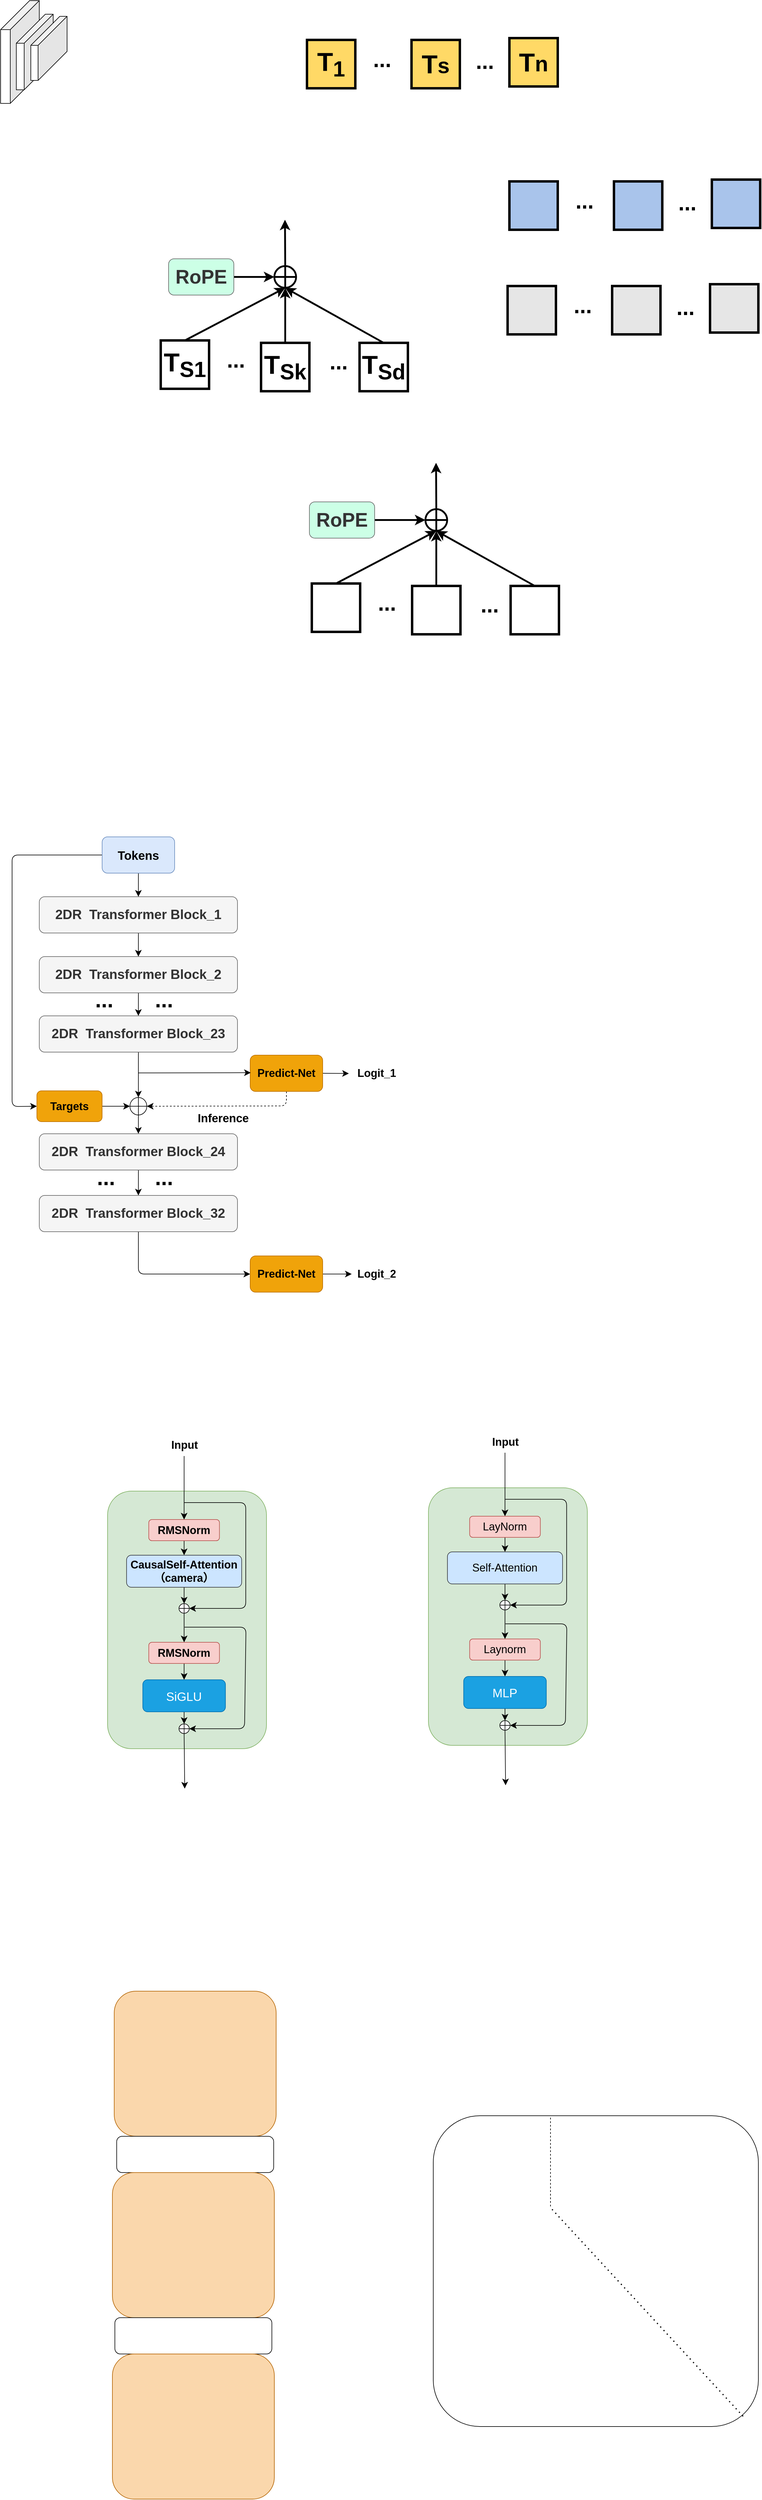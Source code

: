 <mxfile version="25.0.3">
  <diagram name="第 1 页" id="Ulf1pdnDMqi7SPAnJGAT">
    <mxGraphModel dx="2145" dy="3122" grid="0" gridSize="10" guides="1" tooltips="1" connect="1" arrows="1" fold="1" page="0" pageScale="1" pageWidth="827" pageHeight="1169" math="0" shadow="0">
      <root>
        <mxCell id="0" />
        <mxCell id="1" parent="0" />
        <mxCell id="sgSCA6xuzJVySZ0pajvX-1" value="" style="shape=cube;whiteSpace=wrap;html=1;boundedLbl=1;backgroundOutline=1;darkOpacity=0.05;darkOpacity2=0.1;size=48;rotation=0;flipH=1;" vertex="1" parent="1">
          <mxGeometry x="-528" y="-571" width="64" height="170" as="geometry" />
        </mxCell>
        <mxCell id="sgSCA6xuzJVySZ0pajvX-2" value="" style="shape=cube;whiteSpace=wrap;html=1;boundedLbl=1;backgroundOutline=1;darkOpacity=0.05;darkOpacity2=0.1;size=48;rotation=0;flipH=1;" vertex="1" parent="1">
          <mxGeometry x="-502" y="-548.5" width="61" height="125" as="geometry" />
        </mxCell>
        <mxCell id="sgSCA6xuzJVySZ0pajvX-3" value="" style="shape=cube;whiteSpace=wrap;html=1;boundedLbl=1;backgroundOutline=1;darkOpacity=0.05;darkOpacity2=0.1;size=48;rotation=0;flipH=1;" vertex="1" parent="1">
          <mxGeometry x="-478" y="-545" width="60" height="106" as="geometry" />
        </mxCell>
        <mxCell id="sgSCA6xuzJVySZ0pajvX-5" value="&lt;font style=&quot;font-size: 43px;&quot;&gt;&lt;b style=&quot;&quot;&gt;T&lt;sub&gt;1&lt;/sub&gt;&lt;/b&gt;&lt;/font&gt;" style="whiteSpace=wrap;html=1;aspect=fixed;fillColor=#FFD966;strokeColor=#000000;strokeWidth=4;" vertex="1" parent="1">
          <mxGeometry x="-21" y="-506" width="80" height="80" as="geometry" />
        </mxCell>
        <mxCell id="sgSCA6xuzJVySZ0pajvX-6" value="&lt;font style=&quot;&quot;&gt;&lt;b style=&quot;&quot;&gt;&lt;span style=&quot;font-size: 43px;&quot;&gt;T&lt;/span&gt;&lt;span style=&quot;font-size: 35.833px;&quot;&gt;s&lt;/span&gt;&lt;/b&gt;&lt;/font&gt;" style="whiteSpace=wrap;html=1;aspect=fixed;fillColor=#FFD966;strokeColor=#000000;strokeWidth=4;" vertex="1" parent="1">
          <mxGeometry x="152" y="-506" width="80" height="80" as="geometry" />
        </mxCell>
        <mxCell id="sgSCA6xuzJVySZ0pajvX-7" value="&lt;font style=&quot;&quot;&gt;&lt;b style=&quot;&quot;&gt;&lt;span style=&quot;font-size: 43px;&quot;&gt;T&lt;/span&gt;&lt;span style=&quot;font-size: 35.833px;&quot;&gt;n&lt;/span&gt;&lt;/b&gt;&lt;/font&gt;" style="whiteSpace=wrap;html=1;aspect=fixed;fillColor=#FFD966;strokeColor=#000000;strokeWidth=4;" vertex="1" parent="1">
          <mxGeometry x="314" y="-509" width="80" height="80" as="geometry" />
        </mxCell>
        <mxCell id="sgSCA6xuzJVySZ0pajvX-8" value="&lt;font style=&quot;font-size: 36px;&quot;&gt;&lt;b style=&quot;&quot;&gt;...&lt;/b&gt;&lt;/font&gt;" style="text;html=1;align=center;verticalAlign=middle;resizable=0;points=[];autosize=1;strokeColor=none;fillColor=none;fontSize=16;" vertex="1" parent="1">
          <mxGeometry x="79" y="-502" width="48" height="55" as="geometry" />
        </mxCell>
        <mxCell id="sgSCA6xuzJVySZ0pajvX-9" value="&lt;font style=&quot;font-size: 36px;&quot;&gt;&lt;b style=&quot;&quot;&gt;...&lt;/b&gt;&lt;/font&gt;" style="text;html=1;align=center;verticalAlign=middle;resizable=0;points=[];autosize=1;strokeColor=none;fillColor=none;fontSize=16;" vertex="1" parent="1">
          <mxGeometry x="249" y="-499" width="48" height="55" as="geometry" />
        </mxCell>
        <mxCell id="sgSCA6xuzJVySZ0pajvX-19" style="edgeStyle=none;curved=1;rounded=0;orthogonalLoop=1;jettySize=auto;html=1;exitX=0.5;exitY=0;exitDx=0;exitDy=0;entryX=0.5;entryY=1;entryDx=0;entryDy=0;fontSize=12;startSize=8;endSize=8;strokeWidth=3;" edge="1" parent="1" source="sgSCA6xuzJVySZ0pajvX-10" target="sgSCA6xuzJVySZ0pajvX-18">
          <mxGeometry relative="1" as="geometry" />
        </mxCell>
        <mxCell id="sgSCA6xuzJVySZ0pajvX-10" value="&lt;span style=&quot;font-size: 43px;&quot;&gt;&lt;b&gt;T&lt;sub&gt;S1&lt;/sub&gt;&lt;/b&gt;&lt;/span&gt;" style="whiteSpace=wrap;html=1;aspect=fixed;fillColor=none;strokeColor=#000000;strokeWidth=4;" vertex="1" parent="1">
          <mxGeometry x="-263" y="-9" width="80" height="80" as="geometry" />
        </mxCell>
        <mxCell id="sgSCA6xuzJVySZ0pajvX-13" value="&lt;font style=&quot;font-size: 36px;&quot;&gt;&lt;b style=&quot;&quot;&gt;...&lt;/b&gt;&lt;/font&gt;" style="text;html=1;align=center;verticalAlign=middle;resizable=0;points=[];autosize=1;strokeColor=none;fillColor=none;fontSize=16;" vertex="1" parent="1">
          <mxGeometry x="-163" y="-5" width="48" height="55" as="geometry" />
        </mxCell>
        <mxCell id="sgSCA6xuzJVySZ0pajvX-14" value="&lt;font style=&quot;font-size: 36px;&quot;&gt;&lt;b style=&quot;&quot;&gt;...&lt;/b&gt;&lt;/font&gt;" style="text;html=1;align=center;verticalAlign=middle;resizable=0;points=[];autosize=1;strokeColor=none;fillColor=none;fontSize=16;" vertex="1" parent="1">
          <mxGeometry x="7" y="-2" width="48" height="55" as="geometry" />
        </mxCell>
        <mxCell id="sgSCA6xuzJVySZ0pajvX-20" style="edgeStyle=none;curved=1;rounded=0;orthogonalLoop=1;jettySize=auto;html=1;exitX=0.5;exitY=0;exitDx=0;exitDy=0;entryX=0.5;entryY=1;entryDx=0;entryDy=0;fontSize=12;startSize=8;endSize=8;strokeWidth=3;" edge="1" parent="1" source="sgSCA6xuzJVySZ0pajvX-16" target="sgSCA6xuzJVySZ0pajvX-18">
          <mxGeometry relative="1" as="geometry" />
        </mxCell>
        <mxCell id="sgSCA6xuzJVySZ0pajvX-16" value="&lt;span style=&quot;font-size: 43px;&quot;&gt;&lt;b&gt;T&lt;sub&gt;Sk&lt;/sub&gt;&lt;/b&gt;&lt;/span&gt;" style="whiteSpace=wrap;html=1;aspect=fixed;fillColor=none;strokeColor=#000000;strokeWidth=4;" vertex="1" parent="1">
          <mxGeometry x="-97" y="-5" width="80" height="80" as="geometry" />
        </mxCell>
        <mxCell id="sgSCA6xuzJVySZ0pajvX-21" style="edgeStyle=none;curved=1;rounded=0;orthogonalLoop=1;jettySize=auto;html=1;exitX=0.5;exitY=0;exitDx=0;exitDy=0;entryX=0.5;entryY=1;entryDx=0;entryDy=0;fontSize=12;startSize=8;endSize=8;strokeWidth=3;" edge="1" parent="1" source="sgSCA6xuzJVySZ0pajvX-17" target="sgSCA6xuzJVySZ0pajvX-18">
          <mxGeometry relative="1" as="geometry" />
        </mxCell>
        <mxCell id="sgSCA6xuzJVySZ0pajvX-17" value="&lt;span style=&quot;font-size: 43px;&quot;&gt;&lt;b&gt;T&lt;sub&gt;Sd&lt;/sub&gt;&lt;/b&gt;&lt;/span&gt;" style="whiteSpace=wrap;html=1;aspect=fixed;fillColor=none;strokeColor=#000000;strokeWidth=4;" vertex="1" parent="1">
          <mxGeometry x="66" y="-5" width="80" height="80" as="geometry" />
        </mxCell>
        <mxCell id="sgSCA6xuzJVySZ0pajvX-22" style="edgeStyle=none;curved=1;rounded=0;orthogonalLoop=1;jettySize=auto;html=1;exitX=0.5;exitY=0;exitDx=0;exitDy=0;fontSize=12;startSize=8;endSize=8;strokeWidth=3;" edge="1" parent="1" source="sgSCA6xuzJVySZ0pajvX-18">
          <mxGeometry relative="1" as="geometry">
            <mxPoint x="-57.412" y="-208.669" as="targetPoint" />
          </mxGeometry>
        </mxCell>
        <mxCell id="sgSCA6xuzJVySZ0pajvX-18" value="" style="shape=orEllipse;perimeter=ellipsePerimeter;whiteSpace=wrap;html=1;backgroundOutline=1;strokeWidth=3;" vertex="1" parent="1">
          <mxGeometry x="-75" y="-132" width="36" height="36" as="geometry" />
        </mxCell>
        <mxCell id="sgSCA6xuzJVySZ0pajvX-23" value="" style="whiteSpace=wrap;html=1;aspect=fixed;fillColor=#A9C4EB;strokeColor=#000000;strokeWidth=4;" vertex="1" parent="1">
          <mxGeometry x="314" y="-272" width="80" height="80" as="geometry" />
        </mxCell>
        <mxCell id="sgSCA6xuzJVySZ0pajvX-24" value="" style="whiteSpace=wrap;html=1;aspect=fixed;fillColor=#A9C4EB;strokeColor=#000000;strokeWidth=4;" vertex="1" parent="1">
          <mxGeometry x="487" y="-272" width="80" height="80" as="geometry" />
        </mxCell>
        <mxCell id="sgSCA6xuzJVySZ0pajvX-25" value="" style="whiteSpace=wrap;html=1;aspect=fixed;fillColor=#A9C4EB;strokeColor=#000000;strokeWidth=4;" vertex="1" parent="1">
          <mxGeometry x="649" y="-275" width="80" height="80" as="geometry" />
        </mxCell>
        <mxCell id="sgSCA6xuzJVySZ0pajvX-26" value="&lt;font style=&quot;font-size: 36px;&quot;&gt;&lt;b style=&quot;&quot;&gt;...&lt;/b&gt;&lt;/font&gt;" style="text;html=1;align=center;verticalAlign=middle;resizable=0;points=[];autosize=1;strokeColor=none;fillColor=none;fontSize=16;" vertex="1" parent="1">
          <mxGeometry x="414" y="-268" width="48" height="55" as="geometry" />
        </mxCell>
        <mxCell id="sgSCA6xuzJVySZ0pajvX-27" value="&lt;font style=&quot;font-size: 36px;&quot;&gt;&lt;b style=&quot;&quot;&gt;...&lt;/b&gt;&lt;/font&gt;" style="text;html=1;align=center;verticalAlign=middle;resizable=0;points=[];autosize=1;strokeColor=none;fillColor=none;fontSize=16;" vertex="1" parent="1">
          <mxGeometry x="584" y="-265" width="48" height="55" as="geometry" />
        </mxCell>
        <mxCell id="sgSCA6xuzJVySZ0pajvX-28" value="" style="whiteSpace=wrap;html=1;aspect=fixed;fillColor=#E6E6E6;strokeColor=#000000;strokeWidth=4;" vertex="1" parent="1">
          <mxGeometry x="311" y="-99" width="80" height="80" as="geometry" />
        </mxCell>
        <mxCell id="sgSCA6xuzJVySZ0pajvX-29" value="" style="whiteSpace=wrap;html=1;aspect=fixed;fillColor=#E6E6E6;strokeColor=#000000;strokeWidth=4;" vertex="1" parent="1">
          <mxGeometry x="484" y="-99" width="80" height="80" as="geometry" />
        </mxCell>
        <mxCell id="sgSCA6xuzJVySZ0pajvX-30" value="" style="whiteSpace=wrap;html=1;aspect=fixed;fillColor=#E6E6E6;strokeColor=#000000;strokeWidth=4;" vertex="1" parent="1">
          <mxGeometry x="646" y="-102" width="80" height="80" as="geometry" />
        </mxCell>
        <mxCell id="sgSCA6xuzJVySZ0pajvX-31" value="&lt;font style=&quot;font-size: 36px;&quot;&gt;&lt;b style=&quot;&quot;&gt;...&lt;/b&gt;&lt;/font&gt;" style="text;html=1;align=center;verticalAlign=middle;resizable=0;points=[];autosize=1;strokeColor=none;fillColor=none;fontSize=16;" vertex="1" parent="1">
          <mxGeometry x="411" y="-95" width="48" height="55" as="geometry" />
        </mxCell>
        <mxCell id="sgSCA6xuzJVySZ0pajvX-32" value="&lt;font style=&quot;font-size: 36px;&quot;&gt;&lt;b style=&quot;&quot;&gt;...&lt;/b&gt;&lt;/font&gt;" style="text;html=1;align=center;verticalAlign=middle;resizable=0;points=[];autosize=1;strokeColor=none;fillColor=none;fontSize=16;" vertex="1" parent="1">
          <mxGeometry x="581" y="-92" width="48" height="55" as="geometry" />
        </mxCell>
        <mxCell id="sgSCA6xuzJVySZ0pajvX-33" style="edgeStyle=none;curved=1;rounded=0;orthogonalLoop=1;jettySize=auto;html=1;exitX=0.5;exitY=0;exitDx=0;exitDy=0;entryX=0.5;entryY=1;entryDx=0;entryDy=0;fontSize=12;startSize=8;endSize=8;strokeWidth=3;" edge="1" parent="1" source="sgSCA6xuzJVySZ0pajvX-34" target="sgSCA6xuzJVySZ0pajvX-42">
          <mxGeometry relative="1" as="geometry" />
        </mxCell>
        <mxCell id="sgSCA6xuzJVySZ0pajvX-34" value="" style="whiteSpace=wrap;html=1;aspect=fixed;fillColor=none;strokeColor=#000000;strokeWidth=4;" vertex="1" parent="1">
          <mxGeometry x="-13" y="393" width="80" height="80" as="geometry" />
        </mxCell>
        <mxCell id="sgSCA6xuzJVySZ0pajvX-35" value="&lt;font style=&quot;font-size: 36px;&quot;&gt;&lt;b style=&quot;&quot;&gt;...&lt;/b&gt;&lt;/font&gt;" style="text;html=1;align=center;verticalAlign=middle;resizable=0;points=[];autosize=1;strokeColor=none;fillColor=none;fontSize=16;" vertex="1" parent="1">
          <mxGeometry x="87" y="397" width="48" height="55" as="geometry" />
        </mxCell>
        <mxCell id="sgSCA6xuzJVySZ0pajvX-36" value="&lt;font style=&quot;font-size: 36px;&quot;&gt;&lt;b style=&quot;&quot;&gt;...&lt;/b&gt;&lt;/font&gt;" style="text;html=1;align=center;verticalAlign=middle;resizable=0;points=[];autosize=1;strokeColor=none;fillColor=none;fontSize=16;" vertex="1" parent="1">
          <mxGeometry x="257" y="400" width="48" height="55" as="geometry" />
        </mxCell>
        <mxCell id="sgSCA6xuzJVySZ0pajvX-37" style="edgeStyle=none;curved=1;rounded=0;orthogonalLoop=1;jettySize=auto;html=1;exitX=0.5;exitY=0;exitDx=0;exitDy=0;entryX=0.5;entryY=1;entryDx=0;entryDy=0;fontSize=12;startSize=8;endSize=8;strokeWidth=3;" edge="1" parent="1" source="sgSCA6xuzJVySZ0pajvX-38" target="sgSCA6xuzJVySZ0pajvX-42">
          <mxGeometry relative="1" as="geometry" />
        </mxCell>
        <mxCell id="sgSCA6xuzJVySZ0pajvX-38" value="" style="whiteSpace=wrap;html=1;aspect=fixed;fillColor=none;strokeColor=#000000;strokeWidth=4;" vertex="1" parent="1">
          <mxGeometry x="153" y="397" width="80" height="80" as="geometry" />
        </mxCell>
        <mxCell id="sgSCA6xuzJVySZ0pajvX-39" style="edgeStyle=none;curved=1;rounded=0;orthogonalLoop=1;jettySize=auto;html=1;exitX=0.5;exitY=0;exitDx=0;exitDy=0;entryX=0.5;entryY=1;entryDx=0;entryDy=0;fontSize=12;startSize=8;endSize=8;strokeWidth=3;" edge="1" parent="1" source="sgSCA6xuzJVySZ0pajvX-40" target="sgSCA6xuzJVySZ0pajvX-42">
          <mxGeometry relative="1" as="geometry" />
        </mxCell>
        <mxCell id="sgSCA6xuzJVySZ0pajvX-40" value="" style="whiteSpace=wrap;html=1;aspect=fixed;fillColor=none;strokeColor=#000000;strokeWidth=4;" vertex="1" parent="1">
          <mxGeometry x="316" y="397" width="80" height="80" as="geometry" />
        </mxCell>
        <mxCell id="sgSCA6xuzJVySZ0pajvX-41" style="edgeStyle=none;curved=1;rounded=0;orthogonalLoop=1;jettySize=auto;html=1;exitX=0.5;exitY=0;exitDx=0;exitDy=0;fontSize=12;startSize=8;endSize=8;strokeWidth=3;" edge="1" parent="1" source="sgSCA6xuzJVySZ0pajvX-42">
          <mxGeometry relative="1" as="geometry">
            <mxPoint x="192.588" y="193.331" as="targetPoint" />
          </mxGeometry>
        </mxCell>
        <mxCell id="sgSCA6xuzJVySZ0pajvX-42" value="" style="shape=orEllipse;perimeter=ellipsePerimeter;whiteSpace=wrap;html=1;backgroundOutline=1;strokeWidth=3;" vertex="1" parent="1">
          <mxGeometry x="175" y="270" width="36" height="36" as="geometry" />
        </mxCell>
        <mxCell id="sgSCA6xuzJVySZ0pajvX-45" style="edgeStyle=none;curved=1;rounded=0;orthogonalLoop=1;jettySize=auto;html=1;entryX=0;entryY=0.5;entryDx=0;entryDy=0;fontSize=12;startSize=8;endSize=8;strokeWidth=3;" edge="1" parent="1" source="sgSCA6xuzJVySZ0pajvX-44" target="sgSCA6xuzJVySZ0pajvX-18">
          <mxGeometry relative="1" as="geometry" />
        </mxCell>
        <mxCell id="sgSCA6xuzJVySZ0pajvX-44" value="&lt;b&gt;&lt;font style=&quot;font-size: 32px;&quot;&gt;RoPE&lt;/font&gt;&lt;/b&gt;" style="rounded=1;whiteSpace=wrap;html=1;fillColor=#CCFFE6;fontColor=#333333;strokeColor=#666666;" vertex="1" parent="1">
          <mxGeometry x="-250" y="-144" width="108" height="60" as="geometry" />
        </mxCell>
        <mxCell id="sgSCA6xuzJVySZ0pajvX-47" style="edgeStyle=none;curved=1;rounded=0;orthogonalLoop=1;jettySize=auto;html=1;entryX=0;entryY=0.5;entryDx=0;entryDy=0;fontSize=12;startSize=8;endSize=8;strokeWidth=3;" edge="1" parent="1" source="sgSCA6xuzJVySZ0pajvX-46" target="sgSCA6xuzJVySZ0pajvX-42">
          <mxGeometry relative="1" as="geometry" />
        </mxCell>
        <mxCell id="sgSCA6xuzJVySZ0pajvX-46" value="&lt;b&gt;&lt;font style=&quot;font-size: 32px;&quot;&gt;RoPE&lt;/font&gt;&lt;/b&gt;" style="rounded=1;whiteSpace=wrap;html=1;fillColor=#CCFFE6;fontColor=#333333;strokeColor=#666666;" vertex="1" parent="1">
          <mxGeometry x="-17" y="258" width="108" height="60" as="geometry" />
        </mxCell>
        <mxCell id="sgSCA6xuzJVySZ0pajvX-50" style="edgeStyle=none;curved=1;rounded=0;orthogonalLoop=1;jettySize=auto;html=1;exitX=0.5;exitY=1;exitDx=0;exitDy=0;entryX=0.5;entryY=0;entryDx=0;entryDy=0;fontSize=12;startSize=8;endSize=8;" edge="1" parent="1" source="sgSCA6xuzJVySZ0pajvX-48" target="sgSCA6xuzJVySZ0pajvX-49">
          <mxGeometry relative="1" as="geometry" />
        </mxCell>
        <mxCell id="sgSCA6xuzJVySZ0pajvX-48" value="&lt;font style=&quot;font-size: 22px;&quot;&gt;&lt;b&gt;2DR&amp;nbsp; Transformer Block_1&lt;/b&gt;&lt;/font&gt;" style="rounded=1;whiteSpace=wrap;html=1;fillColor=#f5f5f5;fontColor=#333333;strokeColor=#666666;" vertex="1" parent="1">
          <mxGeometry x="-464" y="911" width="328" height="60" as="geometry" />
        </mxCell>
        <mxCell id="sgSCA6xuzJVySZ0pajvX-60" style="edgeStyle=none;curved=1;rounded=0;orthogonalLoop=1;jettySize=auto;html=1;exitX=0.5;exitY=1;exitDx=0;exitDy=0;fontSize=12;startSize=8;endSize=8;entryX=0.5;entryY=0;entryDx=0;entryDy=0;" edge="1" parent="1" source="sgSCA6xuzJVySZ0pajvX-49" target="sgSCA6xuzJVySZ0pajvX-59">
          <mxGeometry relative="1" as="geometry">
            <mxPoint x="-299.765" y="1136.429" as="targetPoint" />
          </mxGeometry>
        </mxCell>
        <mxCell id="sgSCA6xuzJVySZ0pajvX-49" value="&lt;font style=&quot;font-size: 22px;&quot;&gt;&lt;b&gt;2DR&amp;nbsp; Transformer Block_2&lt;/b&gt;&lt;/font&gt;" style="rounded=1;whiteSpace=wrap;html=1;fillColor=#f5f5f5;fontColor=#333333;strokeColor=#666666;" vertex="1" parent="1">
          <mxGeometry x="-464" y="1010" width="328" height="60" as="geometry" />
        </mxCell>
        <mxCell id="sgSCA6xuzJVySZ0pajvX-58" style="edgeStyle=none;curved=1;rounded=0;orthogonalLoop=1;jettySize=auto;html=1;exitX=0.5;exitY=1;exitDx=0;exitDy=0;entryX=0.5;entryY=0;entryDx=0;entryDy=0;fontSize=12;startSize=8;endSize=8;" edge="1" parent="1" source="sgSCA6xuzJVySZ0pajvX-57" target="sgSCA6xuzJVySZ0pajvX-48">
          <mxGeometry relative="1" as="geometry" />
        </mxCell>
        <mxCell id="sgSCA6xuzJVySZ0pajvX-123" style="edgeStyle=none;curved=0;rounded=1;orthogonalLoop=1;jettySize=auto;html=1;exitX=0;exitY=0.5;exitDx=0;exitDy=0;entryX=0;entryY=0.5;entryDx=0;entryDy=0;fontSize=12;startSize=8;endSize=8;" edge="1" parent="1" source="sgSCA6xuzJVySZ0pajvX-57" target="sgSCA6xuzJVySZ0pajvX-80">
          <mxGeometry relative="1" as="geometry">
            <Array as="points">
              <mxPoint x="-509" y="842" />
              <mxPoint x="-509" y="1258" />
            </Array>
          </mxGeometry>
        </mxCell>
        <mxCell id="sgSCA6xuzJVySZ0pajvX-57" value="&lt;b&gt;&lt;font style=&quot;font-size: 20px;&quot;&gt;Tokens&lt;/font&gt;&lt;/b&gt;" style="rounded=1;whiteSpace=wrap;html=1;fillColor=#dae8fc;strokeColor=#6c8ebf;" vertex="1" parent="1">
          <mxGeometry x="-360" y="812" width="120" height="60" as="geometry" />
        </mxCell>
        <mxCell id="sgSCA6xuzJVySZ0pajvX-63" style="edgeStyle=none;curved=1;rounded=0;orthogonalLoop=1;jettySize=auto;html=1;exitX=0.5;exitY=1;exitDx=0;exitDy=0;fontSize=12;startSize=8;endSize=8;entryX=0.5;entryY=0;entryDx=0;entryDy=0;" edge="1" parent="1" source="sgSCA6xuzJVySZ0pajvX-59" target="sgSCA6xuzJVySZ0pajvX-68">
          <mxGeometry relative="1" as="geometry">
            <mxPoint x="-300" y="1259" as="targetPoint" />
          </mxGeometry>
        </mxCell>
        <mxCell id="sgSCA6xuzJVySZ0pajvX-59" value="&lt;font style=&quot;font-size: 22px;&quot;&gt;&lt;b&gt;2DR&amp;nbsp; Transformer Block_23&lt;/b&gt;&lt;/font&gt;" style="rounded=1;whiteSpace=wrap;html=1;fillColor=#f5f5f5;fontColor=#333333;strokeColor=#666666;" vertex="1" parent="1">
          <mxGeometry x="-464" y="1108" width="328" height="60" as="geometry" />
        </mxCell>
        <mxCell id="sgSCA6xuzJVySZ0pajvX-61" value="&lt;font style=&quot;font-size: 36px;&quot;&gt;&lt;b style=&quot;&quot;&gt;...&lt;/b&gt;&lt;/font&gt;" style="text;html=1;align=center;verticalAlign=middle;resizable=0;points=[];autosize=1;strokeColor=none;fillColor=none;fontSize=16;" vertex="1" parent="1">
          <mxGeometry x="-381" y="1053" width="48" height="55" as="geometry" />
        </mxCell>
        <mxCell id="sgSCA6xuzJVySZ0pajvX-62" value="&lt;font style=&quot;font-size: 36px;&quot;&gt;&lt;b style=&quot;&quot;&gt;...&lt;/b&gt;&lt;/font&gt;" style="text;html=1;align=center;verticalAlign=middle;resizable=0;points=[];autosize=1;strokeColor=none;fillColor=none;fontSize=16;" vertex="1" parent="1">
          <mxGeometry x="-282" y="1053" width="48" height="55" as="geometry" />
        </mxCell>
        <mxCell id="sgSCA6xuzJVySZ0pajvX-69" style="edgeStyle=none;curved=1;rounded=0;orthogonalLoop=1;jettySize=auto;html=1;exitX=1;exitY=0.5;exitDx=0;exitDy=0;fontSize=12;startSize=8;endSize=8;" edge="1" parent="1" source="sgSCA6xuzJVySZ0pajvX-64">
          <mxGeometry relative="1" as="geometry">
            <mxPoint x="48.344" y="1203.353" as="targetPoint" />
          </mxGeometry>
        </mxCell>
        <mxCell id="sgSCA6xuzJVySZ0pajvX-70" style="edgeStyle=none;curved=0;rounded=1;orthogonalLoop=1;jettySize=auto;html=1;exitX=0.5;exitY=1;exitDx=0;exitDy=0;entryX=1;entryY=0.5;entryDx=0;entryDy=0;fontSize=12;startSize=8;endSize=8;dashed=1;" edge="1" parent="1" source="sgSCA6xuzJVySZ0pajvX-64" target="sgSCA6xuzJVySZ0pajvX-68">
          <mxGeometry relative="1" as="geometry">
            <Array as="points">
              <mxPoint x="-55" y="1257" />
            </Array>
          </mxGeometry>
        </mxCell>
        <mxCell id="sgSCA6xuzJVySZ0pajvX-64" value="&lt;b&gt;&lt;font style=&quot;font-size: 18px;&quot;&gt;Predict-Net&lt;/font&gt;&lt;/b&gt;" style="rounded=1;whiteSpace=wrap;html=1;fillColor=#f0a30a;fontColor=#000000;strokeColor=#BD7000;" vertex="1" parent="1">
          <mxGeometry x="-115" y="1173" width="120" height="60" as="geometry" />
        </mxCell>
        <mxCell id="sgSCA6xuzJVySZ0pajvX-67" value="" style="endArrow=classic;html=1;rounded=0;fontSize=12;startSize=8;endSize=8;curved=1;" edge="1" parent="1">
          <mxGeometry width="50" height="50" relative="1" as="geometry">
            <mxPoint x="-300" y="1202.41" as="sourcePoint" />
            <mxPoint x="-114" y="1202" as="targetPoint" />
          </mxGeometry>
        </mxCell>
        <mxCell id="sgSCA6xuzJVySZ0pajvX-73" style="edgeStyle=none;curved=1;rounded=0;orthogonalLoop=1;jettySize=auto;html=1;exitX=0.5;exitY=1;exitDx=0;exitDy=0;entryX=0.5;entryY=0;entryDx=0;entryDy=0;fontSize=12;startSize=8;endSize=8;" edge="1" parent="1" source="sgSCA6xuzJVySZ0pajvX-68" target="sgSCA6xuzJVySZ0pajvX-72">
          <mxGeometry relative="1" as="geometry" />
        </mxCell>
        <mxCell id="sgSCA6xuzJVySZ0pajvX-68" value="" style="shape=orEllipse;perimeter=ellipsePerimeter;whiteSpace=wrap;html=1;backgroundOutline=1;" vertex="1" parent="1">
          <mxGeometry x="-314" y="1243" width="28" height="29" as="geometry" />
        </mxCell>
        <mxCell id="sgSCA6xuzJVySZ0pajvX-71" value="&lt;b&gt;&lt;font style=&quot;font-size: 18px;&quot;&gt;Logit_1&lt;/font&gt;&lt;/b&gt;" style="text;html=1;align=center;verticalAlign=middle;resizable=0;points=[];autosize=1;strokeColor=none;fillColor=none;fontSize=16;" vertex="1" parent="1">
          <mxGeometry x="53" y="1186" width="82" height="34" as="geometry" />
        </mxCell>
        <mxCell id="sgSCA6xuzJVySZ0pajvX-75" style="edgeStyle=none;curved=1;rounded=0;orthogonalLoop=1;jettySize=auto;html=1;exitX=0.5;exitY=1;exitDx=0;exitDy=0;entryX=0.5;entryY=0;entryDx=0;entryDy=0;fontSize=12;startSize=8;endSize=8;" edge="1" parent="1" source="sgSCA6xuzJVySZ0pajvX-72" target="sgSCA6xuzJVySZ0pajvX-74">
          <mxGeometry relative="1" as="geometry" />
        </mxCell>
        <mxCell id="sgSCA6xuzJVySZ0pajvX-72" value="&lt;font style=&quot;font-size: 22px;&quot;&gt;&lt;b&gt;2DR&amp;nbsp; Transformer Block_24&lt;/b&gt;&lt;/font&gt;" style="rounded=1;whiteSpace=wrap;html=1;fillColor=#f5f5f5;fontColor=#333333;strokeColor=#666666;" vertex="1" parent="1">
          <mxGeometry x="-464" y="1303" width="328" height="60" as="geometry" />
        </mxCell>
        <mxCell id="sgSCA6xuzJVySZ0pajvX-83" style="edgeStyle=none;curved=0;rounded=1;orthogonalLoop=1;jettySize=auto;html=1;exitX=0.5;exitY=1;exitDx=0;exitDy=0;entryX=0;entryY=0.5;entryDx=0;entryDy=0;fontSize=12;startSize=8;endSize=8;" edge="1" parent="1" source="sgSCA6xuzJVySZ0pajvX-74" target="sgSCA6xuzJVySZ0pajvX-82">
          <mxGeometry relative="1" as="geometry">
            <Array as="points">
              <mxPoint x="-300" y="1535" />
            </Array>
          </mxGeometry>
        </mxCell>
        <mxCell id="sgSCA6xuzJVySZ0pajvX-74" value="&lt;font style=&quot;font-size: 22px;&quot;&gt;&lt;b&gt;2DR&amp;nbsp; Transformer Block_32&lt;/b&gt;&lt;/font&gt;" style="rounded=1;whiteSpace=wrap;html=1;fillColor=#f5f5f5;fontColor=#333333;strokeColor=#666666;" vertex="1" parent="1">
          <mxGeometry x="-464" y="1405" width="328" height="60" as="geometry" />
        </mxCell>
        <mxCell id="sgSCA6xuzJVySZ0pajvX-76" value="&lt;font style=&quot;font-size: 36px;&quot;&gt;&lt;b style=&quot;&quot;&gt;...&lt;/b&gt;&lt;/font&gt;" style="text;html=1;align=center;verticalAlign=middle;resizable=0;points=[];autosize=1;strokeColor=none;fillColor=none;fontSize=16;" vertex="1" parent="1">
          <mxGeometry x="-378" y="1347" width="48" height="55" as="geometry" />
        </mxCell>
        <mxCell id="sgSCA6xuzJVySZ0pajvX-77" value="&lt;font style=&quot;font-size: 36px;&quot;&gt;&lt;b style=&quot;&quot;&gt;...&lt;/b&gt;&lt;/font&gt;" style="text;html=1;align=center;verticalAlign=middle;resizable=0;points=[];autosize=1;strokeColor=none;fillColor=none;fontSize=16;" vertex="1" parent="1">
          <mxGeometry x="-282" y="1347" width="48" height="55" as="geometry" />
        </mxCell>
        <mxCell id="sgSCA6xuzJVySZ0pajvX-78" value="&lt;b&gt;&lt;font style=&quot;font-size: 19px;&quot;&gt;Inference&lt;/font&gt;&lt;/b&gt;" style="text;html=1;align=center;verticalAlign=middle;resizable=0;points=[];autosize=1;strokeColor=none;fillColor=none;fontSize=16;" vertex="1" parent="1">
          <mxGeometry x="-211" y="1260" width="102" height="35" as="geometry" />
        </mxCell>
        <mxCell id="sgSCA6xuzJVySZ0pajvX-81" style="edgeStyle=none;curved=1;rounded=0;orthogonalLoop=1;jettySize=auto;html=1;exitX=1;exitY=0.5;exitDx=0;exitDy=0;entryX=0;entryY=0.5;entryDx=0;entryDy=0;fontSize=12;startSize=8;endSize=8;" edge="1" parent="1" source="sgSCA6xuzJVySZ0pajvX-80" target="sgSCA6xuzJVySZ0pajvX-68">
          <mxGeometry relative="1" as="geometry" />
        </mxCell>
        <mxCell id="sgSCA6xuzJVySZ0pajvX-80" value="&lt;span style=&quot;font-size: 18px;&quot;&gt;&lt;b&gt;Targets&lt;/b&gt;&lt;/span&gt;" style="rounded=1;whiteSpace=wrap;html=1;fillColor=#f0a30a;fontColor=#000000;strokeColor=#BD7000;" vertex="1" parent="1">
          <mxGeometry x="-468" y="1232" width="108" height="51" as="geometry" />
        </mxCell>
        <mxCell id="sgSCA6xuzJVySZ0pajvX-85" style="edgeStyle=none;curved=1;rounded=0;orthogonalLoop=1;jettySize=auto;html=1;exitX=1;exitY=0.5;exitDx=0;exitDy=0;fontSize=12;startSize=8;endSize=8;" edge="1" parent="1" source="sgSCA6xuzJVySZ0pajvX-82" target="sgSCA6xuzJVySZ0pajvX-84">
          <mxGeometry relative="1" as="geometry" />
        </mxCell>
        <mxCell id="sgSCA6xuzJVySZ0pajvX-82" value="&lt;b&gt;&lt;font style=&quot;font-size: 18px;&quot;&gt;Predict-Net&lt;/font&gt;&lt;/b&gt;" style="rounded=1;whiteSpace=wrap;html=1;fillColor=#f0a30a;fontColor=#000000;strokeColor=#BD7000;" vertex="1" parent="1">
          <mxGeometry x="-115" y="1505" width="120" height="60" as="geometry" />
        </mxCell>
        <mxCell id="sgSCA6xuzJVySZ0pajvX-84" value="&lt;b&gt;&lt;font style=&quot;font-size: 18px;&quot;&gt;Logit_2&lt;/font&gt;&lt;/b&gt;" style="text;html=1;align=center;verticalAlign=middle;resizable=0;points=[];autosize=1;strokeColor=none;fillColor=none;fontSize=16;" vertex="1" parent="1">
          <mxGeometry x="53" y="1518" width="82" height="34" as="geometry" />
        </mxCell>
        <mxCell id="sgSCA6xuzJVySZ0pajvX-86" value="" style="rounded=1;whiteSpace=wrap;html=1;fillColor=#d5e8d4;strokeColor=#82b366;" vertex="1" parent="1">
          <mxGeometry x="-351" y="1894" width="263" height="426" as="geometry" />
        </mxCell>
        <mxCell id="sgSCA6xuzJVySZ0pajvX-87" style="edgeStyle=none;curved=1;rounded=0;orthogonalLoop=1;jettySize=auto;html=1;exitX=0.5;exitY=1;exitDx=0;exitDy=0;fontSize=12;startSize=8;endSize=8;entryX=0.5;entryY=0;entryDx=0;entryDy=0;" edge="1" parent="1" target="sgSCA6xuzJVySZ0pajvX-90">
          <mxGeometry relative="1" as="geometry">
            <mxPoint x="-224.363" y="1894.974" as="targetPoint" />
            <mxPoint x="-224.3" y="1836.0" as="sourcePoint" />
          </mxGeometry>
        </mxCell>
        <mxCell id="sgSCA6xuzJVySZ0pajvX-89" style="edgeStyle=none;curved=1;rounded=0;orthogonalLoop=1;jettySize=auto;html=1;exitX=0.5;exitY=1;exitDx=0;exitDy=0;entryX=0.5;entryY=0;entryDx=0;entryDy=0;fontSize=12;startSize=8;endSize=8;" edge="1" parent="1" source="sgSCA6xuzJVySZ0pajvX-90" target="sgSCA6xuzJVySZ0pajvX-92">
          <mxGeometry relative="1" as="geometry" />
        </mxCell>
        <mxCell id="sgSCA6xuzJVySZ0pajvX-90" value="&lt;span style=&quot;font-size: 18px;&quot;&gt;&lt;b&gt;RMSNorm&lt;/b&gt;&lt;/span&gt;" style="rounded=1;whiteSpace=wrap;html=1;fillColor=#f8cecc;strokeColor=#b85450;" vertex="1" parent="1">
          <mxGeometry x="-282.81" y="1941" width="117" height="35" as="geometry" />
        </mxCell>
        <mxCell id="sgSCA6xuzJVySZ0pajvX-91" style="edgeStyle=none;curved=1;rounded=0;orthogonalLoop=1;jettySize=auto;html=1;exitX=0.5;exitY=1;exitDx=0;exitDy=0;entryX=0.5;entryY=0;entryDx=0;entryDy=0;fontSize=12;startSize=8;endSize=8;" edge="1" parent="1" source="sgSCA6xuzJVySZ0pajvX-92" target="sgSCA6xuzJVySZ0pajvX-96">
          <mxGeometry relative="1" as="geometry" />
        </mxCell>
        <mxCell id="sgSCA6xuzJVySZ0pajvX-92" value="&lt;b style=&quot;font-size: 18px;&quot;&gt;CausalSelf-Attention（&lt;/b&gt;&lt;span style=&quot;font-size: 18px;&quot;&gt;&lt;b&gt;camera&lt;/b&gt;&lt;/span&gt;&lt;b style=&quot;font-size: 18px;&quot;&gt;）&lt;/b&gt;" style="rounded=1;whiteSpace=wrap;html=1;fillColor=#cce5ff;strokeColor=#36393d;" vertex="1" parent="1">
          <mxGeometry x="-319.56" y="2000" width="190.5" height="53" as="geometry" />
        </mxCell>
        <mxCell id="sgSCA6xuzJVySZ0pajvX-93" style="edgeStyle=none;curved=1;rounded=0;orthogonalLoop=1;jettySize=auto;html=1;exitX=0.5;exitY=1;exitDx=0;exitDy=0;entryX=0.5;entryY=0;entryDx=0;entryDy=0;fontSize=12;startSize=8;endSize=8;" edge="1" parent="1" source="sgSCA6xuzJVySZ0pajvX-94" target="sgSCA6xuzJVySZ0pajvX-98">
          <mxGeometry relative="1" as="geometry" />
        </mxCell>
        <mxCell id="sgSCA6xuzJVySZ0pajvX-94" value="&lt;b style=&quot;font-size: 18px;&quot;&gt;RMSNorm&lt;/b&gt;" style="rounded=1;whiteSpace=wrap;html=1;fillColor=#f8cecc;strokeColor=#b85450;" vertex="1" parent="1">
          <mxGeometry x="-282.8" y="2144" width="117" height="35" as="geometry" />
        </mxCell>
        <mxCell id="sgSCA6xuzJVySZ0pajvX-95" style="edgeStyle=none;curved=1;rounded=0;orthogonalLoop=1;jettySize=auto;html=1;exitX=0.5;exitY=1;exitDx=0;exitDy=0;entryX=0.5;entryY=0;entryDx=0;entryDy=0;fontSize=12;startSize=8;endSize=8;" edge="1" parent="1" source="sgSCA6xuzJVySZ0pajvX-96" target="sgSCA6xuzJVySZ0pajvX-94">
          <mxGeometry relative="1" as="geometry" />
        </mxCell>
        <mxCell id="sgSCA6xuzJVySZ0pajvX-96" value="" style="shape=orEllipse;perimeter=ellipsePerimeter;whiteSpace=wrap;html=1;backgroundOutline=1;rounded=0;" vertex="1" parent="1">
          <mxGeometry x="-232.81" y="2080" width="17" height="16" as="geometry" />
        </mxCell>
        <mxCell id="sgSCA6xuzJVySZ0pajvX-97" style="edgeStyle=none;curved=1;rounded=0;orthogonalLoop=1;jettySize=auto;html=1;exitX=0.5;exitY=1;exitDx=0;exitDy=0;entryX=0.5;entryY=0;entryDx=0;entryDy=0;fontSize=12;startSize=8;endSize=8;" edge="1" parent="1" source="sgSCA6xuzJVySZ0pajvX-98" target="sgSCA6xuzJVySZ0pajvX-102">
          <mxGeometry relative="1" as="geometry" />
        </mxCell>
        <mxCell id="sgSCA6xuzJVySZ0pajvX-98" value="&lt;font style=&quot;font-size: 20px;&quot;&gt;SiGLU&lt;/font&gt;" style="rounded=1;whiteSpace=wrap;html=1;fillColor=#1ba1e2;fontColor=#ffffff;strokeColor=#006EAF;" vertex="1" parent="1">
          <mxGeometry x="-292.68" y="2206" width="136.75" height="53" as="geometry" />
        </mxCell>
        <mxCell id="sgSCA6xuzJVySZ0pajvX-99" value="" style="endArrow=classic;html=1;rounded=1;fontSize=12;startSize=8;endSize=8;curved=0;entryX=1;entryY=0.5;entryDx=0;entryDy=0;" edge="1" parent="1" target="sgSCA6xuzJVySZ0pajvX-96">
          <mxGeometry width="50" height="50" relative="1" as="geometry">
            <mxPoint x="-224.06" y="1913" as="sourcePoint" />
            <mxPoint x="-129.06" y="1995" as="targetPoint" />
            <Array as="points">
              <mxPoint x="-122.31" y="1913" />
              <mxPoint x="-122.31" y="2088" />
            </Array>
          </mxGeometry>
        </mxCell>
        <mxCell id="sgSCA6xuzJVySZ0pajvX-100" value="" style="endArrow=classic;html=1;rounded=1;fontSize=12;startSize=8;endSize=8;curved=0;entryX=1;entryY=0.5;entryDx=0;entryDy=0;" edge="1" parent="1" target="sgSCA6xuzJVySZ0pajvX-102">
          <mxGeometry width="50" height="50" relative="1" as="geometry">
            <mxPoint x="-223.68" y="2119" as="sourcePoint" />
            <mxPoint x="-107.31" y="2370" as="targetPoint" />
            <Array as="points">
              <mxPoint x="-121.93" y="2119" />
              <mxPoint x="-124.31" y="2287" />
            </Array>
          </mxGeometry>
        </mxCell>
        <mxCell id="sgSCA6xuzJVySZ0pajvX-101" style="edgeStyle=none;curved=1;rounded=0;orthogonalLoop=1;jettySize=auto;html=1;exitX=0.5;exitY=1;exitDx=0;exitDy=0;fontSize=12;startSize=8;endSize=8;entryX=0.5;entryY=0;entryDx=0;entryDy=0;" edge="1" parent="1" source="sgSCA6xuzJVySZ0pajvX-102">
          <mxGeometry relative="1" as="geometry">
            <mxPoint x="-223.31" y="2386" as="targetPoint" />
          </mxGeometry>
        </mxCell>
        <mxCell id="sgSCA6xuzJVySZ0pajvX-102" value="" style="shape=orEllipse;perimeter=ellipsePerimeter;whiteSpace=wrap;html=1;backgroundOutline=1;rounded=0;" vertex="1" parent="1">
          <mxGeometry x="-232.8" y="2279" width="17" height="16" as="geometry" />
        </mxCell>
        <mxCell id="sgSCA6xuzJVySZ0pajvX-104" value="&lt;b&gt;&lt;font style=&quot;font-size: 18px;&quot;&gt;Input&lt;/font&gt;&lt;/b&gt;" style="text;html=1;align=center;verticalAlign=middle;resizable=0;points=[];autosize=1;strokeColor=none;fillColor=none;fontSize=16;" vertex="1" parent="1">
          <mxGeometry x="-255.31" y="1801" width="62" height="34" as="geometry" />
        </mxCell>
        <mxCell id="sgSCA6xuzJVySZ0pajvX-105" value="" style="rounded=1;whiteSpace=wrap;html=1;fillColor=#d5e8d4;strokeColor=#82b366;" vertex="1" parent="1">
          <mxGeometry x="180" y="1888.5" width="263" height="426" as="geometry" />
        </mxCell>
        <mxCell id="sgSCA6xuzJVySZ0pajvX-106" style="edgeStyle=none;curved=1;rounded=0;orthogonalLoop=1;jettySize=auto;html=1;exitX=0.5;exitY=1;exitDx=0;exitDy=0;fontSize=12;startSize=8;endSize=8;entryX=0.5;entryY=0;entryDx=0;entryDy=0;" edge="1" parent="1" target="sgSCA6xuzJVySZ0pajvX-108">
          <mxGeometry relative="1" as="geometry">
            <mxPoint x="306.637" y="1889.474" as="targetPoint" />
            <mxPoint x="306.7" y="1830.5" as="sourcePoint" />
          </mxGeometry>
        </mxCell>
        <mxCell id="sgSCA6xuzJVySZ0pajvX-107" style="edgeStyle=none;curved=1;rounded=0;orthogonalLoop=1;jettySize=auto;html=1;exitX=0.5;exitY=1;exitDx=0;exitDy=0;entryX=0.5;entryY=0;entryDx=0;entryDy=0;fontSize=12;startSize=8;endSize=8;" edge="1" parent="1" source="sgSCA6xuzJVySZ0pajvX-108" target="sgSCA6xuzJVySZ0pajvX-110">
          <mxGeometry relative="1" as="geometry" />
        </mxCell>
        <mxCell id="sgSCA6xuzJVySZ0pajvX-108" value="&lt;span style=&quot;font-size: 18px;&quot;&gt;LayNorm&lt;/span&gt;" style="rounded=1;whiteSpace=wrap;html=1;fillColor=#f8cecc;strokeColor=#b85450;" vertex="1" parent="1">
          <mxGeometry x="248.19" y="1935.5" width="117" height="35" as="geometry" />
        </mxCell>
        <mxCell id="sgSCA6xuzJVySZ0pajvX-109" style="edgeStyle=none;curved=1;rounded=0;orthogonalLoop=1;jettySize=auto;html=1;exitX=0.5;exitY=1;exitDx=0;exitDy=0;entryX=0.5;entryY=0;entryDx=0;entryDy=0;fontSize=12;startSize=8;endSize=8;" edge="1" parent="1" source="sgSCA6xuzJVySZ0pajvX-110" target="sgSCA6xuzJVySZ0pajvX-114">
          <mxGeometry relative="1" as="geometry" />
        </mxCell>
        <mxCell id="sgSCA6xuzJVySZ0pajvX-110" value="&lt;span style=&quot;font-size: 18px;&quot;&gt;Self-Attention&lt;/span&gt;" style="rounded=1;whiteSpace=wrap;html=1;fillColor=#cce5ff;strokeColor=#36393d;" vertex="1" parent="1">
          <mxGeometry x="211.44" y="1994.5" width="190.5" height="53" as="geometry" />
        </mxCell>
        <mxCell id="sgSCA6xuzJVySZ0pajvX-111" style="edgeStyle=none;curved=1;rounded=0;orthogonalLoop=1;jettySize=auto;html=1;exitX=0.5;exitY=1;exitDx=0;exitDy=0;entryX=0.5;entryY=0;entryDx=0;entryDy=0;fontSize=12;startSize=8;endSize=8;" edge="1" parent="1" source="sgSCA6xuzJVySZ0pajvX-112" target="sgSCA6xuzJVySZ0pajvX-116">
          <mxGeometry relative="1" as="geometry" />
        </mxCell>
        <mxCell id="sgSCA6xuzJVySZ0pajvX-112" value="&lt;span style=&quot;font-size: 18px;&quot;&gt;Laynorm&lt;/span&gt;" style="rounded=1;whiteSpace=wrap;html=1;fillColor=#f8cecc;strokeColor=#b85450;" vertex="1" parent="1">
          <mxGeometry x="248.2" y="2138.5" width="117" height="35" as="geometry" />
        </mxCell>
        <mxCell id="sgSCA6xuzJVySZ0pajvX-113" style="edgeStyle=none;curved=1;rounded=0;orthogonalLoop=1;jettySize=auto;html=1;exitX=0.5;exitY=1;exitDx=0;exitDy=0;entryX=0.5;entryY=0;entryDx=0;entryDy=0;fontSize=12;startSize=8;endSize=8;" edge="1" parent="1" source="sgSCA6xuzJVySZ0pajvX-114" target="sgSCA6xuzJVySZ0pajvX-112">
          <mxGeometry relative="1" as="geometry" />
        </mxCell>
        <mxCell id="sgSCA6xuzJVySZ0pajvX-114" value="" style="shape=orEllipse;perimeter=ellipsePerimeter;whiteSpace=wrap;html=1;backgroundOutline=1;rounded=0;" vertex="1" parent="1">
          <mxGeometry x="298.19" y="2074.5" width="17" height="16" as="geometry" />
        </mxCell>
        <mxCell id="sgSCA6xuzJVySZ0pajvX-115" style="edgeStyle=none;curved=1;rounded=0;orthogonalLoop=1;jettySize=auto;html=1;exitX=0.5;exitY=1;exitDx=0;exitDy=0;entryX=0.5;entryY=0;entryDx=0;entryDy=0;fontSize=12;startSize=8;endSize=8;" edge="1" parent="1" source="sgSCA6xuzJVySZ0pajvX-116" target="sgSCA6xuzJVySZ0pajvX-120">
          <mxGeometry relative="1" as="geometry" />
        </mxCell>
        <mxCell id="sgSCA6xuzJVySZ0pajvX-116" value="&lt;span style=&quot;font-size: 20px;&quot;&gt;MLP&lt;/span&gt;" style="rounded=1;whiteSpace=wrap;html=1;fillColor=#1ba1e2;fontColor=#ffffff;strokeColor=#006EAF;" vertex="1" parent="1">
          <mxGeometry x="238.32" y="2200.5" width="136.75" height="53" as="geometry" />
        </mxCell>
        <mxCell id="sgSCA6xuzJVySZ0pajvX-117" value="" style="endArrow=classic;html=1;rounded=1;fontSize=12;startSize=8;endSize=8;curved=0;entryX=1;entryY=0.5;entryDx=0;entryDy=0;" edge="1" parent="1" target="sgSCA6xuzJVySZ0pajvX-114">
          <mxGeometry width="50" height="50" relative="1" as="geometry">
            <mxPoint x="306.94" y="1907.5" as="sourcePoint" />
            <mxPoint x="401.94" y="1989.5" as="targetPoint" />
            <Array as="points">
              <mxPoint x="408.69" y="1907.5" />
              <mxPoint x="408.69" y="2082.5" />
            </Array>
          </mxGeometry>
        </mxCell>
        <mxCell id="sgSCA6xuzJVySZ0pajvX-118" value="" style="endArrow=classic;html=1;rounded=1;fontSize=12;startSize=8;endSize=8;curved=0;entryX=1;entryY=0.5;entryDx=0;entryDy=0;" edge="1" parent="1" target="sgSCA6xuzJVySZ0pajvX-120">
          <mxGeometry width="50" height="50" relative="1" as="geometry">
            <mxPoint x="307.32" y="2113.5" as="sourcePoint" />
            <mxPoint x="423.69" y="2364.5" as="targetPoint" />
            <Array as="points">
              <mxPoint x="409.07" y="2113.5" />
              <mxPoint x="406.69" y="2281.5" />
            </Array>
          </mxGeometry>
        </mxCell>
        <mxCell id="sgSCA6xuzJVySZ0pajvX-119" style="edgeStyle=none;curved=1;rounded=0;orthogonalLoop=1;jettySize=auto;html=1;exitX=0.5;exitY=1;exitDx=0;exitDy=0;fontSize=12;startSize=8;endSize=8;entryX=0.5;entryY=0;entryDx=0;entryDy=0;" edge="1" parent="1" source="sgSCA6xuzJVySZ0pajvX-120">
          <mxGeometry relative="1" as="geometry">
            <mxPoint x="307.69" y="2380.5" as="targetPoint" />
          </mxGeometry>
        </mxCell>
        <mxCell id="sgSCA6xuzJVySZ0pajvX-120" value="" style="shape=orEllipse;perimeter=ellipsePerimeter;whiteSpace=wrap;html=1;backgroundOutline=1;rounded=0;" vertex="1" parent="1">
          <mxGeometry x="298.2" y="2273.5" width="17" height="16" as="geometry" />
        </mxCell>
        <mxCell id="sgSCA6xuzJVySZ0pajvX-121" value="&lt;b&gt;&lt;font style=&quot;font-size: 18px;&quot;&gt;Input&lt;/font&gt;&lt;/b&gt;" style="text;html=1;align=center;verticalAlign=middle;resizable=0;points=[];autosize=1;strokeColor=none;fillColor=none;fontSize=16;" vertex="1" parent="1">
          <mxGeometry x="275.69" y="1795.5" width="62" height="34" as="geometry" />
        </mxCell>
        <mxCell id="sgSCA6xuzJVySZ0pajvX-124" value="" style="rounded=1;whiteSpace=wrap;html=1;fillColor=#fad7ac;strokeColor=#b46504;" vertex="1" parent="1">
          <mxGeometry x="-340" y="2721" width="268" height="240" as="geometry" />
        </mxCell>
        <mxCell id="sgSCA6xuzJVySZ0pajvX-125" value="" style="rounded=1;whiteSpace=wrap;html=1;" vertex="1" parent="1">
          <mxGeometry x="-335.9" y="2961" width="259.8" height="60" as="geometry" />
        </mxCell>
        <mxCell id="sgSCA6xuzJVySZ0pajvX-126" value="" style="rounded=1;whiteSpace=wrap;html=1;fillColor=#fad7ac;strokeColor=#b46504;" vertex="1" parent="1">
          <mxGeometry x="-343" y="3021" width="268" height="240" as="geometry" />
        </mxCell>
        <mxCell id="sgSCA6xuzJVySZ0pajvX-127" value="" style="rounded=1;whiteSpace=wrap;html=1;" vertex="1" parent="1">
          <mxGeometry x="-338.9" y="3261" width="259.8" height="60" as="geometry" />
        </mxCell>
        <mxCell id="sgSCA6xuzJVySZ0pajvX-128" value="" style="rounded=1;whiteSpace=wrap;html=1;fillColor=#fad7ac;strokeColor=#b46504;" vertex="1" parent="1">
          <mxGeometry x="-343" y="3321" width="268" height="240" as="geometry" />
        </mxCell>
        <mxCell id="sgSCA6xuzJVySZ0pajvX-129" value="" style="rounded=1;whiteSpace=wrap;html=1;" vertex="1" parent="1">
          <mxGeometry x="188" y="2927" width="538" height="514" as="geometry" />
        </mxCell>
        <mxCell id="sgSCA6xuzJVySZ0pajvX-130" value="" style="endArrow=none;dashed=1;html=1;rounded=0;fontSize=12;startSize=8;endSize=8;curved=1;" edge="1" parent="1">
          <mxGeometry width="50" height="50" relative="1" as="geometry">
            <mxPoint x="382" y="3077" as="sourcePoint" />
            <mxPoint x="382" y="2927" as="targetPoint" />
          </mxGeometry>
        </mxCell>
        <mxCell id="sgSCA6xuzJVySZ0pajvX-131" value="" style="endArrow=none;dashed=1;html=1;dashPattern=1 3;strokeWidth=2;rounded=0;fontSize=12;startSize=8;endSize=8;curved=1;exitX=0.953;exitY=0.967;exitDx=0;exitDy=0;exitPerimeter=0;" edge="1" parent="1" source="sgSCA6xuzJVySZ0pajvX-129">
          <mxGeometry width="50" height="50" relative="1" as="geometry">
            <mxPoint x="784" y="3404" as="sourcePoint" />
            <mxPoint x="382" y="3079" as="targetPoint" />
          </mxGeometry>
        </mxCell>
      </root>
    </mxGraphModel>
  </diagram>
</mxfile>
